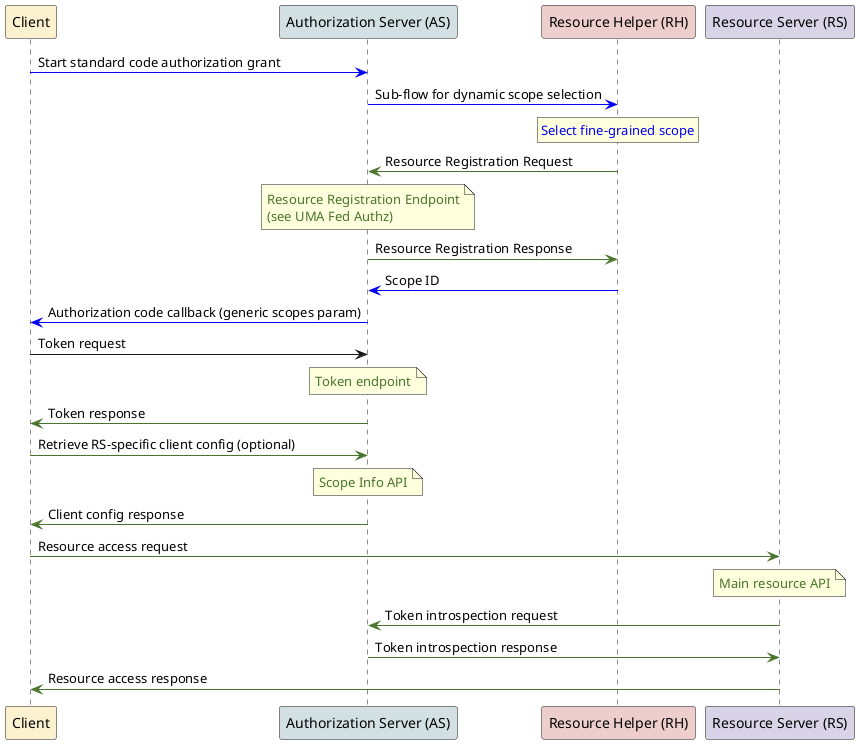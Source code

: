 @startuml swimlanes
participant "Client" as C #fdf2d0
participant "Authorization Server (AS)" as AS #d2e0e3
participant "Resource Helper (RH)" as RH #eececd
participant "Resource Server (RS)" as RS #d8d3e7
C -[#0200f5]> AS: Start standard code authorization grant
AS -[#0200f5]> RH: Sub-flow for dynamic scope selection
rnote over RH
  <color #0200f5>Select fine-grained scope</color>
end note
RH -[#48742c]> AS: Resource Registration Request
note over AS
<color #48742c>Resource Registration Endpoint</color>
<color #48742c>(see UMA Fed Authz)</color>
end note
AS -[#48742c]> RH: Resource Registration Response
RH -[#0200f5]> AS: Scope ID
AS -[#0200f5]> C: Authorization code callback (generic scopes param)
C -> AS: Token request
note over AS
  <color #48742c>Token endpoint</color>
end note
AS -[#48742c]> C: Token response
C -[#48742c]> AS: Retrieve RS-specific client config (optional)
note over AS
  <color #48742c>Scope Info API</color>
end note
AS -[#48742c]> C: Client config response
C -[#48742c]> RS: Resource access request
note over RS
  <color #48742c>Main resource API</color>
end note
RS -[#48742c]> AS: Token introspection request
AS -[#48742c]> RS: Token introspection response
RS -[#48742c]> C: Resource access response
@enduml
